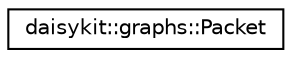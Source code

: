 digraph "Graphical Class Hierarchy"
{
 // LATEX_PDF_SIZE
  edge [fontname="Helvetica",fontsize="10",labelfontname="Helvetica",labelfontsize="10"];
  node [fontname="Helvetica",fontsize="10",shape=record];
  rankdir="LR";
  Node0 [label="daisykit::graphs::Packet",height=0.2,width=0.4,color="black", fillcolor="white", style="filled",URL="$classdaisykit_1_1graphs_1_1Packet.html",tooltip=" "];
}
